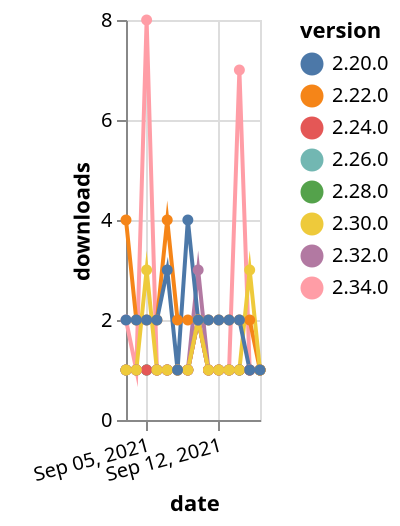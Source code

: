 {"$schema": "https://vega.github.io/schema/vega-lite/v5.json", "description": "A simple bar chart with embedded data.", "data": {"values": [{"date": "2021-09-03", "total": 213, "delta": 1, "version": "2.32.0"}, {"date": "2021-09-04", "total": 214, "delta": 1, "version": "2.32.0"}, {"date": "2021-09-05", "total": 215, "delta": 1, "version": "2.32.0"}, {"date": "2021-09-06", "total": 216, "delta": 1, "version": "2.32.0"}, {"date": "2021-09-07", "total": 217, "delta": 1, "version": "2.32.0"}, {"date": "2021-09-08", "total": 218, "delta": 1, "version": "2.32.0"}, {"date": "2021-09-09", "total": 219, "delta": 1, "version": "2.32.0"}, {"date": "2021-09-10", "total": 222, "delta": 3, "version": "2.32.0"}, {"date": "2021-09-11", "total": 223, "delta": 1, "version": "2.32.0"}, {"date": "2021-09-12", "total": 224, "delta": 1, "version": "2.32.0"}, {"date": "2021-09-13", "total": 225, "delta": 1, "version": "2.32.0"}, {"date": "2021-09-14", "total": 226, "delta": 1, "version": "2.32.0"}, {"date": "2021-09-15", "total": 227, "delta": 1, "version": "2.32.0"}, {"date": "2021-09-16", "total": 228, "delta": 1, "version": "2.32.0"}, {"date": "2021-09-03", "total": 210, "delta": 1, "version": "2.28.0"}, {"date": "2021-09-04", "total": 211, "delta": 1, "version": "2.28.0"}, {"date": "2021-09-05", "total": 212, "delta": 1, "version": "2.28.0"}, {"date": "2021-09-06", "total": 213, "delta": 1, "version": "2.28.0"}, {"date": "2021-09-07", "total": 214, "delta": 1, "version": "2.28.0"}, {"date": "2021-09-08", "total": 215, "delta": 1, "version": "2.28.0"}, {"date": "2021-09-09", "total": 216, "delta": 1, "version": "2.28.0"}, {"date": "2021-09-10", "total": 218, "delta": 2, "version": "2.28.0"}, {"date": "2021-09-11", "total": 219, "delta": 1, "version": "2.28.0"}, {"date": "2021-09-12", "total": 220, "delta": 1, "version": "2.28.0"}, {"date": "2021-09-13", "total": 221, "delta": 1, "version": "2.28.0"}, {"date": "2021-09-14", "total": 222, "delta": 1, "version": "2.28.0"}, {"date": "2021-09-15", "total": 223, "delta": 1, "version": "2.28.0"}, {"date": "2021-09-16", "total": 224, "delta": 1, "version": "2.28.0"}, {"date": "2021-09-03", "total": 210, "delta": 1, "version": "2.26.0"}, {"date": "2021-09-04", "total": 211, "delta": 1, "version": "2.26.0"}, {"date": "2021-09-05", "total": 212, "delta": 1, "version": "2.26.0"}, {"date": "2021-09-06", "total": 213, "delta": 1, "version": "2.26.0"}, {"date": "2021-09-07", "total": 214, "delta": 1, "version": "2.26.0"}, {"date": "2021-09-08", "total": 215, "delta": 1, "version": "2.26.0"}, {"date": "2021-09-09", "total": 216, "delta": 1, "version": "2.26.0"}, {"date": "2021-09-10", "total": 218, "delta": 2, "version": "2.26.0"}, {"date": "2021-09-11", "total": 219, "delta": 1, "version": "2.26.0"}, {"date": "2021-09-12", "total": 220, "delta": 1, "version": "2.26.0"}, {"date": "2021-09-13", "total": 221, "delta": 1, "version": "2.26.0"}, {"date": "2021-09-14", "total": 222, "delta": 1, "version": "2.26.0"}, {"date": "2021-09-15", "total": 223, "delta": 1, "version": "2.26.0"}, {"date": "2021-09-16", "total": 224, "delta": 1, "version": "2.26.0"}, {"date": "2021-09-03", "total": 136, "delta": 2, "version": "2.34.0"}, {"date": "2021-09-04", "total": 137, "delta": 1, "version": "2.34.0"}, {"date": "2021-09-05", "total": 145, "delta": 8, "version": "2.34.0"}, {"date": "2021-09-06", "total": 146, "delta": 1, "version": "2.34.0"}, {"date": "2021-09-07", "total": 147, "delta": 1, "version": "2.34.0"}, {"date": "2021-09-08", "total": 148, "delta": 1, "version": "2.34.0"}, {"date": "2021-09-09", "total": 149, "delta": 1, "version": "2.34.0"}, {"date": "2021-09-10", "total": 151, "delta": 2, "version": "2.34.0"}, {"date": "2021-09-11", "total": 152, "delta": 1, "version": "2.34.0"}, {"date": "2021-09-12", "total": 153, "delta": 1, "version": "2.34.0"}, {"date": "2021-09-13", "total": 154, "delta": 1, "version": "2.34.0"}, {"date": "2021-09-14", "total": 161, "delta": 7, "version": "2.34.0"}, {"date": "2021-09-15", "total": 162, "delta": 1, "version": "2.34.0"}, {"date": "2021-09-16", "total": 163, "delta": 1, "version": "2.34.0"}, {"date": "2021-09-03", "total": 271, "delta": 1, "version": "2.24.0"}, {"date": "2021-09-04", "total": 272, "delta": 1, "version": "2.24.0"}, {"date": "2021-09-05", "total": 273, "delta": 1, "version": "2.24.0"}, {"date": "2021-09-06", "total": 274, "delta": 1, "version": "2.24.0"}, {"date": "2021-09-07", "total": 275, "delta": 1, "version": "2.24.0"}, {"date": "2021-09-08", "total": 276, "delta": 1, "version": "2.24.0"}, {"date": "2021-09-09", "total": 277, "delta": 1, "version": "2.24.0"}, {"date": "2021-09-10", "total": 279, "delta": 2, "version": "2.24.0"}, {"date": "2021-09-11", "total": 280, "delta": 1, "version": "2.24.0"}, {"date": "2021-09-12", "total": 281, "delta": 1, "version": "2.24.0"}, {"date": "2021-09-13", "total": 282, "delta": 1, "version": "2.24.0"}, {"date": "2021-09-14", "total": 283, "delta": 1, "version": "2.24.0"}, {"date": "2021-09-15", "total": 284, "delta": 1, "version": "2.24.0"}, {"date": "2021-09-16", "total": 285, "delta": 1, "version": "2.24.0"}, {"date": "2021-09-03", "total": 2464, "delta": 4, "version": "2.22.0"}, {"date": "2021-09-04", "total": 2466, "delta": 2, "version": "2.22.0"}, {"date": "2021-09-05", "total": 2468, "delta": 2, "version": "2.22.0"}, {"date": "2021-09-06", "total": 2470, "delta": 2, "version": "2.22.0"}, {"date": "2021-09-07", "total": 2474, "delta": 4, "version": "2.22.0"}, {"date": "2021-09-08", "total": 2476, "delta": 2, "version": "2.22.0"}, {"date": "2021-09-09", "total": 2478, "delta": 2, "version": "2.22.0"}, {"date": "2021-09-10", "total": 2480, "delta": 2, "version": "2.22.0"}, {"date": "2021-09-11", "total": 2482, "delta": 2, "version": "2.22.0"}, {"date": "2021-09-12", "total": 2484, "delta": 2, "version": "2.22.0"}, {"date": "2021-09-13", "total": 2486, "delta": 2, "version": "2.22.0"}, {"date": "2021-09-14", "total": 2488, "delta": 2, "version": "2.22.0"}, {"date": "2021-09-15", "total": 2490, "delta": 2, "version": "2.22.0"}, {"date": "2021-09-16", "total": 2491, "delta": 1, "version": "2.22.0"}, {"date": "2021-09-03", "total": 178, "delta": 1, "version": "2.30.0"}, {"date": "2021-09-04", "total": 179, "delta": 1, "version": "2.30.0"}, {"date": "2021-09-05", "total": 182, "delta": 3, "version": "2.30.0"}, {"date": "2021-09-06", "total": 183, "delta": 1, "version": "2.30.0"}, {"date": "2021-09-07", "total": 184, "delta": 1, "version": "2.30.0"}, {"date": "2021-09-08", "total": 185, "delta": 1, "version": "2.30.0"}, {"date": "2021-09-09", "total": 186, "delta": 1, "version": "2.30.0"}, {"date": "2021-09-10", "total": 188, "delta": 2, "version": "2.30.0"}, {"date": "2021-09-11", "total": 189, "delta": 1, "version": "2.30.0"}, {"date": "2021-09-12", "total": 190, "delta": 1, "version": "2.30.0"}, {"date": "2021-09-13", "total": 191, "delta": 1, "version": "2.30.0"}, {"date": "2021-09-14", "total": 192, "delta": 1, "version": "2.30.0"}, {"date": "2021-09-15", "total": 195, "delta": 3, "version": "2.30.0"}, {"date": "2021-09-16", "total": 196, "delta": 1, "version": "2.30.0"}, {"date": "2021-09-03", "total": 2363, "delta": 2, "version": "2.20.0"}, {"date": "2021-09-04", "total": 2365, "delta": 2, "version": "2.20.0"}, {"date": "2021-09-05", "total": 2367, "delta": 2, "version": "2.20.0"}, {"date": "2021-09-06", "total": 2369, "delta": 2, "version": "2.20.0"}, {"date": "2021-09-07", "total": 2372, "delta": 3, "version": "2.20.0"}, {"date": "2021-09-08", "total": 2373, "delta": 1, "version": "2.20.0"}, {"date": "2021-09-09", "total": 2377, "delta": 4, "version": "2.20.0"}, {"date": "2021-09-10", "total": 2379, "delta": 2, "version": "2.20.0"}, {"date": "2021-09-11", "total": 2381, "delta": 2, "version": "2.20.0"}, {"date": "2021-09-12", "total": 2383, "delta": 2, "version": "2.20.0"}, {"date": "2021-09-13", "total": 2385, "delta": 2, "version": "2.20.0"}, {"date": "2021-09-14", "total": 2387, "delta": 2, "version": "2.20.0"}, {"date": "2021-09-15", "total": 2388, "delta": 1, "version": "2.20.0"}, {"date": "2021-09-16", "total": 2389, "delta": 1, "version": "2.20.0"}]}, "width": "container", "mark": {"type": "line", "point": {"filled": true}}, "encoding": {"x": {"field": "date", "type": "temporal", "timeUnit": "yearmonthdate", "title": "date", "axis": {"labelAngle": -15}}, "y": {"field": "delta", "type": "quantitative", "title": "downloads"}, "color": {"field": "version", "type": "nominal"}, "tooltip": {"field": "delta"}}}